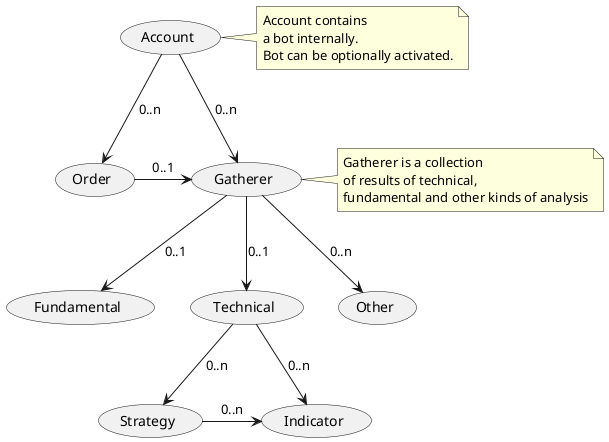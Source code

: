 @startuml
'https://plantuml.com/use-case-diagram

(Gatherer) as (Gath)
(Order) as (Ord)
(Fundamental) as (Fund)
(Technical) as (Tech)
(Account) as (Acc)
(Other) as (Othr)
(Strategy) as (Str)
(Indicator) as (Ind)

(Gath) --> (Tech) : 0..1
(Gath) --> (Fund) : 0..1
(Gath) --> (Othr) : 0..n
(Ord) -> (Gath) : 0..1
(Acc) --> (Gath) : 0..n
(Acc) --> (Ord) : 0..n
(Tech) --> (Str) : 0..n
(Tech) --> (Ind) : 0..n
(Str) -> (Ind) : 0..n

note right of (Acc)
  Account contains
  a bot internally.
  Bot can be optionally activated.
end note

note right of (Gath)
  Gatherer is a collection
  of results of technical,
  fundamental and other kinds of analysis
end note

'Admin ---> (Use) : 0to1

'note "This note is connected\nto several objects." as N2
'(Start) .. N2
'N2 .. (Use)
@enduml